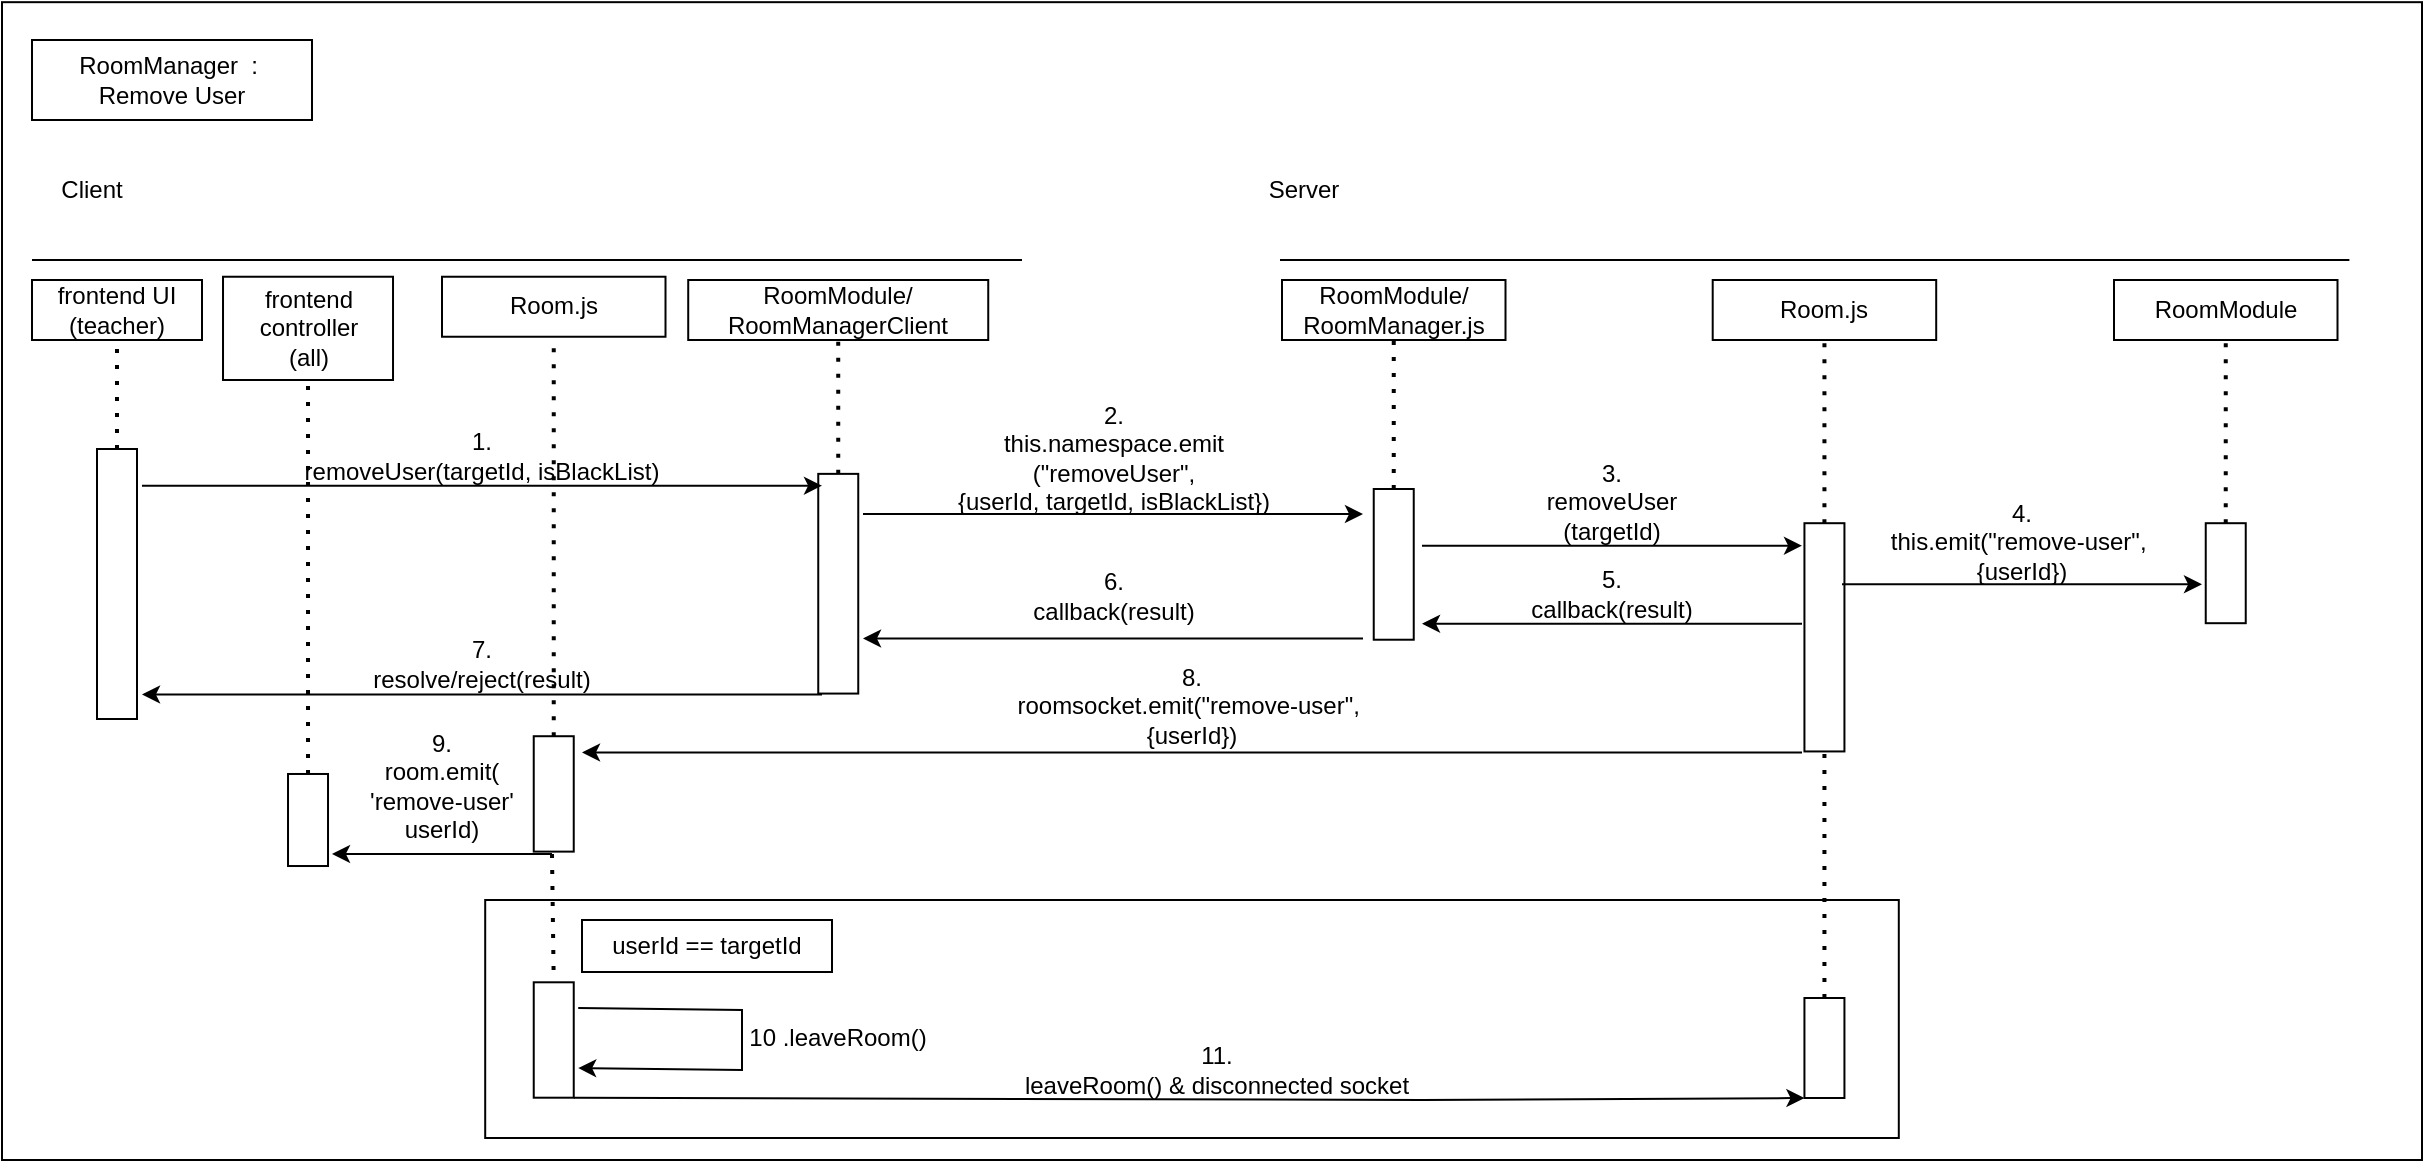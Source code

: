 <mxfile version="20.8.21" type="github"><diagram id="Z87XCZslrCXwQrkr19RX" name="Page-1"><mxGraphModel dx="2261" dy="707" grid="1" gridSize="10" guides="1" tooltips="1" connect="1" arrows="1" fold="1" page="1" pageScale="1" pageWidth="827" pageHeight="1169" math="0" shadow="0"><root><mxCell id="0"/><mxCell id="1" parent="0"/><mxCell id="S6yvC7qdEsfKQvKiLP5z-28" value="" style="rounded=0;whiteSpace=wrap;html=1;" parent="1" vertex="1"><mxGeometry x="-760" y="51.09" width="1210" height="578.91" as="geometry"/></mxCell><mxCell id="S6yvC7qdEsfKQvKiLP5z-32" value="" style="endArrow=none;dashed=1;html=1;dashPattern=1 3;strokeWidth=2;rounded=0;entryX=0.5;entryY=1;entryDx=0;entryDy=0;startArrow=none;" parent="1" source="S6yvC7qdEsfKQvKiLP5z-33" target="S6yvC7qdEsfKQvKiLP5z-30" edge="1"><mxGeometry width="50" height="50" relative="1" as="geometry"><mxPoint x="-528.19" y="640" as="sourcePoint"/><mxPoint x="-528.19" y="270" as="targetPoint"/></mxGeometry></mxCell><mxCell id="S6yvC7qdEsfKQvKiLP5z-27" value="" style="rounded=0;whiteSpace=wrap;html=1;" parent="1" vertex="1"><mxGeometry x="-745" y="70" width="140" height="40" as="geometry"/></mxCell><mxCell id="S6yvC7qdEsfKQvKiLP5z-3" value="RoomModule/&lt;br&gt;RoomManager.js" style="rounded=0;whiteSpace=wrap;html=1;" parent="1" vertex="1"><mxGeometry x="-120" y="190" width="111.75" height="30" as="geometry"/></mxCell><mxCell id="S6yvC7qdEsfKQvKiLP5z-6" value="" style="endArrow=none;dashed=1;html=1;dashPattern=1 3;strokeWidth=2;rounded=0;entryX=0.5;entryY=1;entryDx=0;entryDy=0;startArrow=none;" parent="1" source="QYz8oIN1GEiqAUlNkPk4-4" target="S6yvC7qdEsfKQvKiLP5z-3" edge="1"><mxGeometry width="50" height="50" relative="1" as="geometry"><mxPoint x="-87.75" y="690" as="sourcePoint"/><mxPoint x="58.5" y="280" as="targetPoint"/></mxGeometry></mxCell><mxCell id="S6yvC7qdEsfKQvKiLP5z-9" value="" style="endArrow=none;html=1;rounded=0;" parent="1" edge="1"><mxGeometry width="50" height="50" relative="1" as="geometry"><mxPoint x="-745" y="180" as="sourcePoint"/><mxPoint x="-250" y="180" as="targetPoint"/></mxGeometry></mxCell><mxCell id="S6yvC7qdEsfKQvKiLP5z-10" value="" style="endArrow=none;html=1;rounded=0;" parent="1" edge="1"><mxGeometry width="50" height="50" relative="1" as="geometry"><mxPoint x="-121" y="180" as="sourcePoint"/><mxPoint x="413.69" y="180" as="targetPoint"/></mxGeometry></mxCell><mxCell id="S6yvC7qdEsfKQvKiLP5z-11" value="Client" style="text;strokeColor=none;align=center;fillColor=none;html=1;verticalAlign=middle;whiteSpace=wrap;rounded=0;" parent="1" vertex="1"><mxGeometry x="-745" y="130" width="60" height="30" as="geometry"/></mxCell><mxCell id="S6yvC7qdEsfKQvKiLP5z-12" value="Server" style="text;strokeColor=none;align=center;fillColor=none;html=1;verticalAlign=middle;whiteSpace=wrap;rounded=0;" parent="1" vertex="1"><mxGeometry x="-139.5" y="130" width="60" height="30" as="geometry"/></mxCell><mxCell id="S6yvC7qdEsfKQvKiLP5z-26" value="RoomManager&amp;nbsp;&amp;nbsp;:&amp;nbsp;&lt;br&gt;Remove User" style="text;strokeColor=none;align=center;fillColor=none;html=1;verticalAlign=middle;whiteSpace=wrap;rounded=0;" parent="1" vertex="1"><mxGeometry x="-740" y="75" width="130" height="30" as="geometry"/></mxCell><mxCell id="S6yvC7qdEsfKQvKiLP5z-30" value="RoomModule/&lt;br&gt;RoomManagerClient" style="rounded=0;whiteSpace=wrap;html=1;" parent="1" vertex="1"><mxGeometry x="-416.89" y="190" width="150.01" height="30" as="geometry"/></mxCell><mxCell id="S6yvC7qdEsfKQvKiLP5z-33" value="" style="rounded=0;whiteSpace=wrap;html=1;rotation=90;" parent="1" vertex="1"><mxGeometry x="-396.8" y="331.86" width="109.85" height="20" as="geometry"/></mxCell><mxCell id="QYz8oIN1GEiqAUlNkPk4-4" value="" style="rounded=0;whiteSpace=wrap;html=1;rotation=90;spacing=4;" parent="1" vertex="1"><mxGeometry x="-101.81" y="322.18" width="75.36" height="20" as="geometry"/></mxCell><mxCell id="MCn9pfl6cx8tljpHCmL5-1" value="" style="endArrow=classic;html=1;rounded=0;entryX=1;entryY=1;entryDx=0;entryDy=0;exitX=0;exitY=1;exitDx=0;exitDy=0;" parent="1" source="MCn9pfl6cx8tljpHCmL5-3" target="MCn9pfl6cx8tljpHCmL5-3" edge="1"><mxGeometry width="50" height="50" relative="1" as="geometry"><mxPoint x="-738.96" y="286.84" as="sourcePoint"/><mxPoint x="-300" y="331" as="targetPoint"/></mxGeometry></mxCell><mxCell id="MCn9pfl6cx8tljpHCmL5-3" value="1. &lt;br&gt;removeUser(targetId, isBlackList)" style="text;strokeColor=none;align=center;fillColor=none;html=1;verticalAlign=middle;whiteSpace=wrap;rounded=0;" parent="1" vertex="1"><mxGeometry x="-690" y="262.82" width="340" height="30" as="geometry"/></mxCell><mxCell id="MCn9pfl6cx8tljpHCmL5-5" value="frontend UI&lt;br&gt;(teacher)" style="rounded=0;whiteSpace=wrap;html=1;" parent="1" vertex="1"><mxGeometry x="-745" y="190" width="85" height="30" as="geometry"/></mxCell><mxCell id="MCn9pfl6cx8tljpHCmL5-6" value="" style="rounded=0;whiteSpace=wrap;html=1;rotation=90;spacing=4;" parent="1" vertex="1"><mxGeometry x="-770" y="332" width="135" height="20" as="geometry"/></mxCell><mxCell id="MCn9pfl6cx8tljpHCmL5-7" value="" style="endArrow=none;dashed=1;html=1;dashPattern=1 3;strokeWidth=2;rounded=0;entryX=0.5;entryY=1;entryDx=0;entryDy=0;exitX=0;exitY=0.5;exitDx=0;exitDy=0;" parent="1" source="MCn9pfl6cx8tljpHCmL5-6" target="MCn9pfl6cx8tljpHCmL5-5" edge="1"><mxGeometry width="50" height="50" relative="1" as="geometry"><mxPoint x="-350" y="350" as="sourcePoint"/><mxPoint x="-300" y="300" as="targetPoint"/></mxGeometry></mxCell><mxCell id="MCn9pfl6cx8tljpHCmL5-8" value="2.&lt;br&gt;this.namespace.emit&lt;br&gt;(&quot;removeUser&lt;span style=&quot;background-color: initial;&quot;&gt;&quot;,&lt;/span&gt;&lt;br&gt;{userId, targetId, isBlackList})" style="text;strokeColor=none;align=center;fillColor=none;html=1;verticalAlign=middle;whiteSpace=wrap;rounded=0;" parent="1" vertex="1"><mxGeometry x="-329.5" y="250" width="250" height="57" as="geometry"/></mxCell><mxCell id="MCn9pfl6cx8tljpHCmL5-9" value="" style="endArrow=classic;html=1;rounded=0;exitX=0;exitY=1;exitDx=0;exitDy=0;entryX=1;entryY=1;entryDx=0;entryDy=0;" parent="1" source="MCn9pfl6cx8tljpHCmL5-8" target="MCn9pfl6cx8tljpHCmL5-8" edge="1"><mxGeometry width="50" height="50" relative="1" as="geometry"><mxPoint x="-250" y="340" as="sourcePoint"/><mxPoint x="-200" y="290" as="targetPoint"/></mxGeometry></mxCell><mxCell id="MCn9pfl6cx8tljpHCmL5-10" value="Room.js" style="rounded=0;whiteSpace=wrap;html=1;" parent="1" vertex="1"><mxGeometry x="95.35" y="190" width="111.75" height="30" as="geometry"/></mxCell><mxCell id="MCn9pfl6cx8tljpHCmL5-11" value="" style="endArrow=none;dashed=1;html=1;dashPattern=1 3;strokeWidth=2;rounded=0;entryX=0.5;entryY=1;entryDx=0;entryDy=0;startArrow=none;" parent="1" source="MCn9pfl6cx8tljpHCmL5-12" target="MCn9pfl6cx8tljpHCmL5-10" edge="1"><mxGeometry width="50" height="50" relative="1" as="geometry"><mxPoint x="42.25" y="690" as="sourcePoint"/><mxPoint x="188.5" y="280" as="targetPoint"/></mxGeometry></mxCell><mxCell id="MCn9pfl6cx8tljpHCmL5-12" value="" style="rounded=0;whiteSpace=wrap;html=1;rotation=90;spacing=4;" parent="1" vertex="1"><mxGeometry x="94.16" y="358.66" width="114.12" height="20" as="geometry"/></mxCell><mxCell id="MCn9pfl6cx8tljpHCmL5-13" value="" style="endArrow=classic;html=1;rounded=0;entryX=1;entryY=1;entryDx=0;entryDy=0;exitX=0;exitY=1;exitDx=0;exitDy=0;" parent="1" source="MCn9pfl6cx8tljpHCmL5-14" target="MCn9pfl6cx8tljpHCmL5-14" edge="1"><mxGeometry width="50" height="50" relative="1" as="geometry"><mxPoint x="-250" y="350" as="sourcePoint"/><mxPoint x="-200" y="300" as="targetPoint"/></mxGeometry></mxCell><mxCell id="MCn9pfl6cx8tljpHCmL5-14" value="3.&lt;br&gt;removeUser&lt;br&gt;(targetId)" style="text;strokeColor=none;align=center;fillColor=none;html=1;verticalAlign=middle;whiteSpace=wrap;rounded=0;" parent="1" vertex="1"><mxGeometry x="-50" y="280" width="190" height="42.82" as="geometry"/></mxCell><mxCell id="MCn9pfl6cx8tljpHCmL5-16" value="" style="endArrow=classic;html=1;rounded=0;exitX=1;exitY=1;exitDx=0;exitDy=0;entryX=0;entryY=1;entryDx=0;entryDy=0;" parent="1" source="MCn9pfl6cx8tljpHCmL5-17" target="MCn9pfl6cx8tljpHCmL5-17" edge="1"><mxGeometry width="50" height="50" relative="1" as="geometry"><mxPoint x="-250" y="340" as="sourcePoint"/><mxPoint x="-200" y="290" as="targetPoint"/></mxGeometry></mxCell><mxCell id="MCn9pfl6cx8tljpHCmL5-17" value="5.&lt;br&gt;callback(result)" style="text;strokeColor=none;align=center;fillColor=none;html=1;verticalAlign=middle;whiteSpace=wrap;rounded=0;" parent="1" vertex="1"><mxGeometry x="-50" y="331.86" width="190" height="30" as="geometry"/></mxCell><mxCell id="MCn9pfl6cx8tljpHCmL5-18" value="" style="endArrow=classic;html=1;rounded=0;exitX=1;exitY=1;exitDx=0;exitDy=0;entryX=0;entryY=1;entryDx=0;entryDy=0;" parent="1" source="MCn9pfl6cx8tljpHCmL5-19" target="MCn9pfl6cx8tljpHCmL5-19" edge="1"><mxGeometry width="50" height="50" relative="1" as="geometry"><mxPoint x="-250" y="350" as="sourcePoint"/><mxPoint x="-200" y="300" as="targetPoint"/></mxGeometry></mxCell><mxCell id="MCn9pfl6cx8tljpHCmL5-19" value="&lt;br&gt;6.&lt;br&gt;callback(result)" style="text;strokeColor=none;align=center;fillColor=none;html=1;verticalAlign=middle;whiteSpace=wrap;rounded=0;" parent="1" vertex="1"><mxGeometry x="-329.5" y="312.23" width="250" height="57" as="geometry"/></mxCell><mxCell id="MCn9pfl6cx8tljpHCmL5-20" value="7.&lt;br&gt;resolve/reject(result)" style="text;strokeColor=none;align=center;fillColor=none;html=1;verticalAlign=middle;whiteSpace=wrap;rounded=0;" parent="1" vertex="1"><mxGeometry x="-690" y="367.23" width="340" height="30" as="geometry"/></mxCell><mxCell id="MCn9pfl6cx8tljpHCmL5-21" value="" style="endArrow=classic;html=1;rounded=0;exitX=1;exitY=1;exitDx=0;exitDy=0;entryX=0;entryY=1;entryDx=0;entryDy=0;" parent="1" source="MCn9pfl6cx8tljpHCmL5-20" target="MCn9pfl6cx8tljpHCmL5-20" edge="1"><mxGeometry width="50" height="50" relative="1" as="geometry"><mxPoint x="-350" y="340" as="sourcePoint"/><mxPoint x="-300" y="290" as="targetPoint"/></mxGeometry></mxCell><mxCell id="MCn9pfl6cx8tljpHCmL5-23" value="RoomModule" style="rounded=0;whiteSpace=wrap;html=1;" parent="1" vertex="1"><mxGeometry x="296" y="190" width="111.75" height="30" as="geometry"/></mxCell><mxCell id="MCn9pfl6cx8tljpHCmL5-24" value="" style="endArrow=none;dashed=1;html=1;dashPattern=1 3;strokeWidth=2;rounded=0;entryX=0.5;entryY=1;entryDx=0;entryDy=0;startArrow=none;" parent="1" source="MCn9pfl6cx8tljpHCmL5-25" target="MCn9pfl6cx8tljpHCmL5-23" edge="1"><mxGeometry width="50" height="50" relative="1" as="geometry"><mxPoint x="242.9" y="690" as="sourcePoint"/><mxPoint x="389.15" y="280" as="targetPoint"/></mxGeometry></mxCell><mxCell id="MCn9pfl6cx8tljpHCmL5-25" value="" style="rounded=0;whiteSpace=wrap;html=1;rotation=90;spacing=4;" parent="1" vertex="1"><mxGeometry x="326.87" y="326.6" width="50" height="20" as="geometry"/></mxCell><mxCell id="MCn9pfl6cx8tljpHCmL5-26" value="4.&lt;br&gt;this.emit(&quot;remove-user&quot;,&amp;nbsp;&lt;br&gt;{userId})" style="text;strokeColor=none;align=center;fillColor=none;html=1;verticalAlign=middle;whiteSpace=wrap;rounded=0;" parent="1" vertex="1"><mxGeometry x="160" y="300" width="180" height="42.18" as="geometry"/></mxCell><mxCell id="MCn9pfl6cx8tljpHCmL5-28" value="" style="endArrow=classic;html=1;rounded=0;exitX=0;exitY=1;exitDx=0;exitDy=0;entryX=1;entryY=1;entryDx=0;entryDy=0;" parent="1" source="MCn9pfl6cx8tljpHCmL5-26" target="MCn9pfl6cx8tljpHCmL5-26" edge="1"><mxGeometry width="50" height="50" relative="1" as="geometry"><mxPoint x="-250" y="330" as="sourcePoint"/><mxPoint x="-200" y="280" as="targetPoint"/></mxGeometry></mxCell><mxCell id="MCn9pfl6cx8tljpHCmL5-29" value="Room.js" style="rounded=0;whiteSpace=wrap;html=1;" parent="1" vertex="1"><mxGeometry x="-540" y="188.37" width="111.75" height="30" as="geometry"/></mxCell><mxCell id="MCn9pfl6cx8tljpHCmL5-30" value="" style="endArrow=none;dashed=1;html=1;dashPattern=1 3;strokeWidth=2;rounded=0;entryX=0.5;entryY=1;entryDx=0;entryDy=0;startArrow=none;" parent="1" source="MCn9pfl6cx8tljpHCmL5-31" target="MCn9pfl6cx8tljpHCmL5-29" edge="1"><mxGeometry width="50" height="50" relative="1" as="geometry"><mxPoint x="-593.1" y="688.37" as="sourcePoint"/><mxPoint x="-446.85" y="278.37" as="targetPoint"/></mxGeometry></mxCell><mxCell id="MCn9pfl6cx8tljpHCmL5-31" value="" style="rounded=0;whiteSpace=wrap;html=1;rotation=90;spacing=4;" parent="1" vertex="1"><mxGeometry x="-512.98" y="436.96" width="57.7" height="20" as="geometry"/></mxCell><mxCell id="MCn9pfl6cx8tljpHCmL5-32" value="8.&lt;br&gt;roomsocket.emit(&quot;remove-user&quot;,&amp;nbsp;&lt;br&gt;{userId})" style="text;strokeColor=none;align=center;fillColor=none;html=1;verticalAlign=middle;whiteSpace=wrap;rounded=0;" parent="1" vertex="1"><mxGeometry x="-470" y="380" width="610" height="46.23" as="geometry"/></mxCell><mxCell id="MCn9pfl6cx8tljpHCmL5-33" value="" style="endArrow=classic;html=1;rounded=0;exitX=1;exitY=1;exitDx=0;exitDy=0;entryX=0;entryY=1;entryDx=0;entryDy=0;" parent="1" source="MCn9pfl6cx8tljpHCmL5-32" target="MCn9pfl6cx8tljpHCmL5-32" edge="1"><mxGeometry width="50" height="50" relative="1" as="geometry"><mxPoint x="-250" y="330" as="sourcePoint"/><mxPoint x="-200" y="280" as="targetPoint"/></mxGeometry></mxCell><mxCell id="MCn9pfl6cx8tljpHCmL5-34" value="frontend controller&lt;br&gt;(all)" style="rounded=0;whiteSpace=wrap;html=1;" parent="1" vertex="1"><mxGeometry x="-649.49" y="188.37" width="85" height="51.63" as="geometry"/></mxCell><mxCell id="MCn9pfl6cx8tljpHCmL5-35" value="" style="rounded=0;whiteSpace=wrap;html=1;rotation=90;spacing=4;" parent="1" vertex="1"><mxGeometry x="-630" y="450" width="46.02" height="20" as="geometry"/></mxCell><mxCell id="MCn9pfl6cx8tljpHCmL5-36" value="" style="endArrow=none;dashed=1;html=1;dashPattern=1 3;strokeWidth=2;rounded=0;entryX=0.5;entryY=1;entryDx=0;entryDy=0;exitX=0;exitY=0.5;exitDx=0;exitDy=0;" parent="1" source="MCn9pfl6cx8tljpHCmL5-35" target="MCn9pfl6cx8tljpHCmL5-34" edge="1"><mxGeometry width="50" height="50" relative="1" as="geometry"><mxPoint x="-200" y="340" as="sourcePoint"/><mxPoint x="-150" y="290" as="targetPoint"/></mxGeometry></mxCell><mxCell id="MCn9pfl6cx8tljpHCmL5-37" value="" style="endArrow=classic;html=1;rounded=0;exitX=1;exitY=1;exitDx=0;exitDy=0;entryX=0;entryY=1;entryDx=0;entryDy=0;" parent="1" source="MCn9pfl6cx8tljpHCmL5-38" target="MCn9pfl6cx8tljpHCmL5-38" edge="1"><mxGeometry width="50" height="50" relative="1" as="geometry"><mxPoint x="-200" y="340" as="sourcePoint"/><mxPoint x="-150" y="290" as="targetPoint"/></mxGeometry></mxCell><mxCell id="MCn9pfl6cx8tljpHCmL5-38" value="9.&lt;br&gt;room.emit(&lt;br&gt;'remove-user'&lt;br&gt;userId)" style="text;strokeColor=none;align=center;fillColor=none;html=1;verticalAlign=middle;whiteSpace=wrap;rounded=0;" parent="1" vertex="1"><mxGeometry x="-595" y="410" width="110" height="66.96" as="geometry"/></mxCell><mxCell id="tiuS4x2fCJzMKz7Mc0dI-12" value="" style="rounded=0;whiteSpace=wrap;html=1;" parent="1" vertex="1"><mxGeometry x="-518.4" y="500" width="706.8" height="119" as="geometry"/></mxCell><mxCell id="tiuS4x2fCJzMKz7Mc0dI-2" value="" style="endArrow=classic;html=1;rounded=0;exitX=0;exitY=0;exitDx=0;exitDy=0;entryX=0;entryY=1;entryDx=0;entryDy=0;" parent="1" source="tiuS4x2fCJzMKz7Mc0dI-4" target="tiuS4x2fCJzMKz7Mc0dI-4" edge="1"><mxGeometry width="50" height="50" relative="1" as="geometry"><mxPoint x="-120" y="430" as="sourcePoint"/><mxPoint x="-70" y="380" as="targetPoint"/><Array as="points"><mxPoint x="-390" y="555"/><mxPoint x="-390" y="585"/></Array></mxGeometry></mxCell><mxCell id="tiuS4x2fCJzMKz7Mc0dI-4" value="10 .leaveRoom()" style="text;strokeColor=none;align=center;fillColor=none;html=1;verticalAlign=middle;whiteSpace=wrap;rounded=0;" parent="1" vertex="1"><mxGeometry x="-471.89" y="554" width="260" height="30" as="geometry"/></mxCell><mxCell id="tiuS4x2fCJzMKz7Mc0dI-1" value="" style="rounded=0;whiteSpace=wrap;html=1;rotation=90;spacing=4;" parent="1" vertex="1"><mxGeometry x="-512.98" y="560" width="57.7" height="20" as="geometry"/></mxCell><mxCell id="tiuS4x2fCJzMKz7Mc0dI-6" value="" style="rounded=0;whiteSpace=wrap;html=1;rotation=90;spacing=4;" parent="1" vertex="1"><mxGeometry x="126.22" y="564" width="50" height="20" as="geometry"/></mxCell><mxCell id="tiuS4x2fCJzMKz7Mc0dI-7" value="" style="endArrow=classic;html=1;rounded=0;exitX=1;exitY=1;exitDx=0;exitDy=0;entryX=1;entryY=1;entryDx=0;entryDy=0;startArrow=none;" parent="1" source="tiuS4x2fCJzMKz7Mc0dI-10" target="tiuS4x2fCJzMKz7Mc0dI-6" edge="1"><mxGeometry width="50" height="50" relative="1" as="geometry"><mxPoint x="-120" y="420" as="sourcePoint"/><mxPoint x="-70" y="370" as="targetPoint"/></mxGeometry></mxCell><mxCell id="tiuS4x2fCJzMKz7Mc0dI-8" value="" style="endArrow=none;dashed=1;html=1;dashPattern=1 3;strokeWidth=2;rounded=0;entryX=1;entryY=0.5;entryDx=0;entryDy=0;exitX=0;exitY=0.5;exitDx=0;exitDy=0;" parent="1" source="tiuS4x2fCJzMKz7Mc0dI-6" target="MCn9pfl6cx8tljpHCmL5-12" edge="1"><mxGeometry width="50" height="50" relative="1" as="geometry"><mxPoint x="-120" y="390" as="sourcePoint"/><mxPoint x="-70" y="340" as="targetPoint"/></mxGeometry></mxCell><mxCell id="tiuS4x2fCJzMKz7Mc0dI-9" value="" style="endArrow=none;dashed=1;html=1;dashPattern=1 3;strokeWidth=2;rounded=0;exitX=1;exitY=1;exitDx=0;exitDy=0;entryX=0;entryY=0.5;entryDx=0;entryDy=0;" parent="1" source="MCn9pfl6cx8tljpHCmL5-38" target="tiuS4x2fCJzMKz7Mc0dI-1" edge="1"><mxGeometry width="50" height="50" relative="1" as="geometry"><mxPoint x="-120" y="390" as="sourcePoint"/><mxPoint x="-70" y="340" as="targetPoint"/></mxGeometry></mxCell><mxCell id="tiuS4x2fCJzMKz7Mc0dI-11" value="" style="endArrow=none;html=1;rounded=0;exitX=1;exitY=0;exitDx=0;exitDy=0;entryX=1;entryY=1;entryDx=0;entryDy=0;" parent="1" source="tiuS4x2fCJzMKz7Mc0dI-1" target="tiuS4x2fCJzMKz7Mc0dI-10" edge="1"><mxGeometry width="50" height="50" relative="1" as="geometry"><mxPoint x="-474" y="599" as="sourcePoint"/><mxPoint x="141" y="595" as="targetPoint"/></mxGeometry></mxCell><mxCell id="tiuS4x2fCJzMKz7Mc0dI-10" value="11. &lt;br&gt;leaveRoom() &amp;amp; disconnected socket" style="text;strokeColor=none;align=center;fillColor=none;html=1;verticalAlign=middle;whiteSpace=wrap;rounded=0;" parent="1" vertex="1"><mxGeometry x="-255" y="570" width="205" height="30" as="geometry"/></mxCell><mxCell id="tiuS4x2fCJzMKz7Mc0dI-13" value="userId == targetId" style="rounded=0;whiteSpace=wrap;html=1;" parent="1" vertex="1"><mxGeometry x="-470" y="510" width="125" height="26" as="geometry"/></mxCell></root></mxGraphModel></diagram></mxfile>